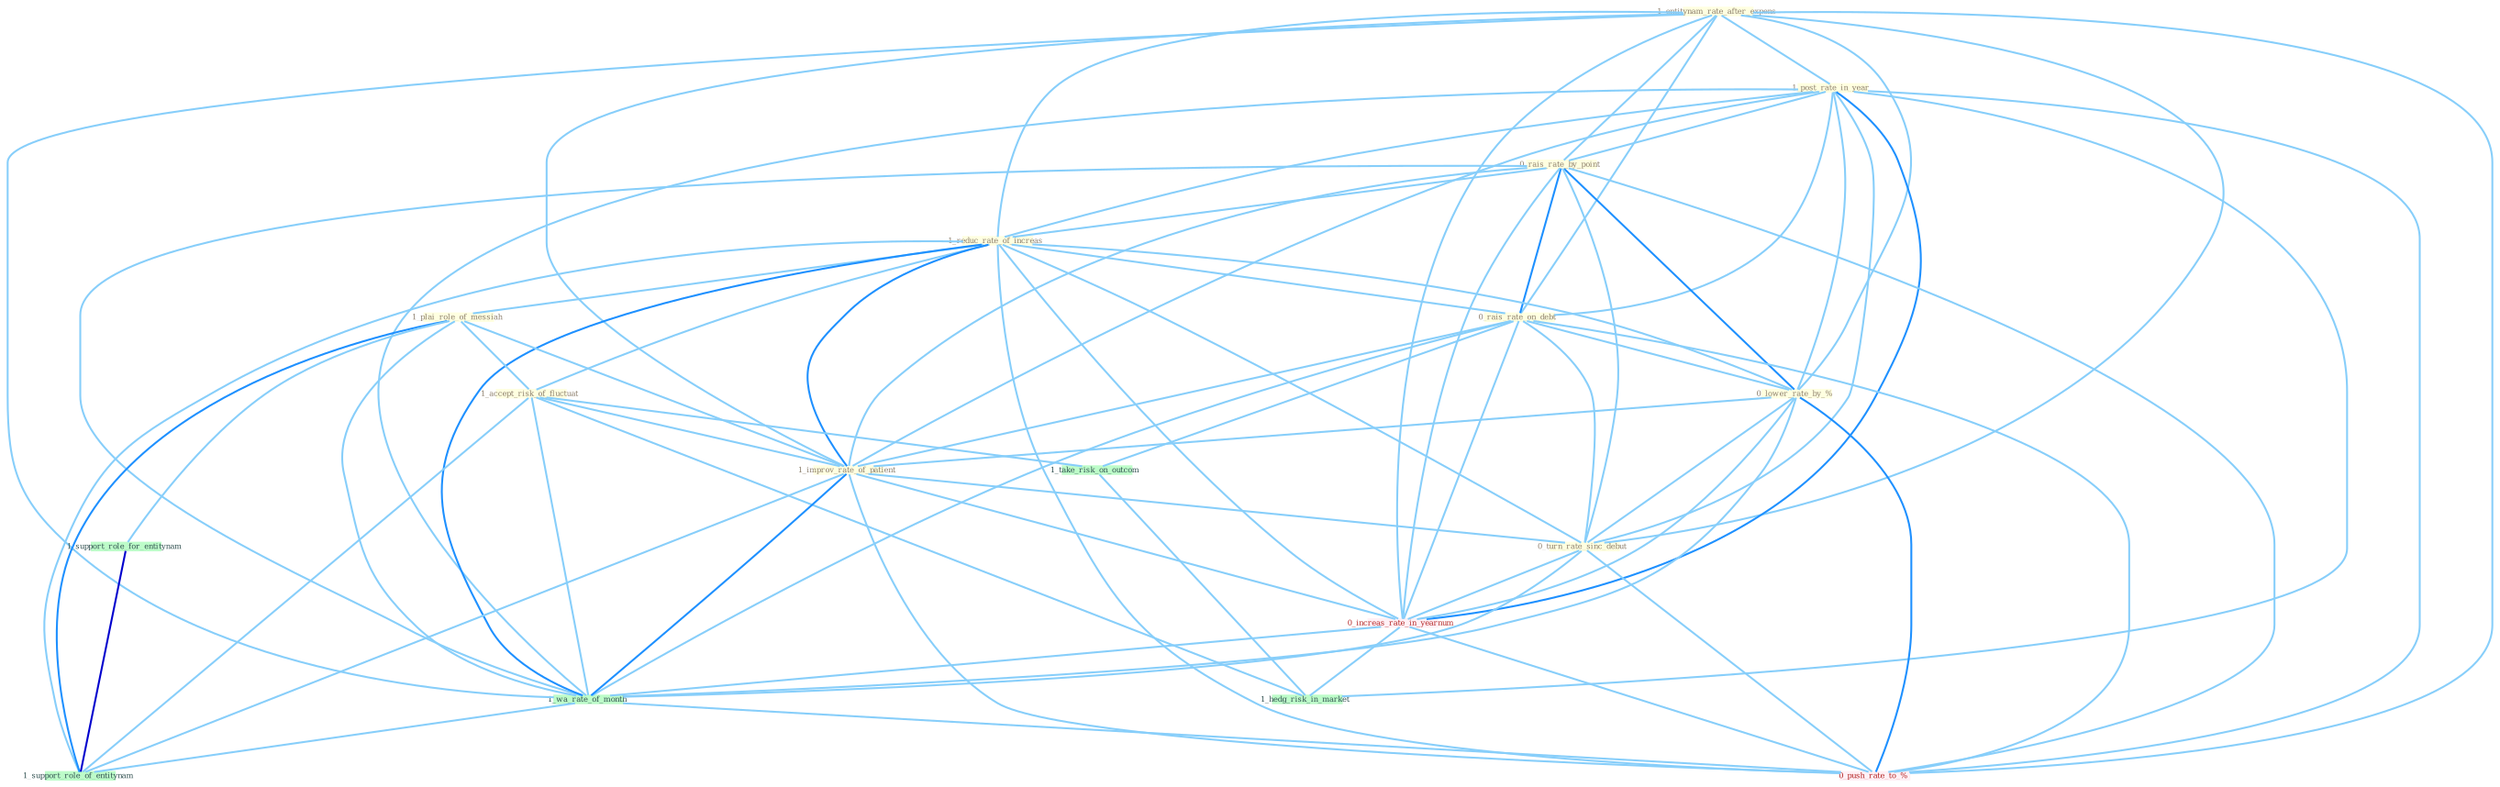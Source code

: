 Graph G{ 
    node
    [shape=polygon,style=filled,width=.5,height=.06,color="#BDFCC9",fixedsize=true,fontsize=4,
    fontcolor="#2f4f4f"];
    {node
    [color="#ffffe0", fontcolor="#8b7d6b"] "1_entitynam_rate_after_expens " "1_post_rate_in_year " "0_rais_rate_by_point " "1_reduc_rate_of_increas " "1_plai_role_of_messiah " "1_accept_risk_of_fluctuat " "0_rais_rate_on_debt " "0_lower_rate_by_% " "1_improv_rate_of_patient " "0_turn_rate_sinc_debut "}
{node [color="#fff0f5", fontcolor="#b22222"] "0_increas_rate_in_yearnum " "0_push_rate_to_% "}
edge [color="#B0E2FF"];

	"1_entitynam_rate_after_expens " -- "1_post_rate_in_year " [w="1", color="#87cefa" ];
	"1_entitynam_rate_after_expens " -- "0_rais_rate_by_point " [w="1", color="#87cefa" ];
	"1_entitynam_rate_after_expens " -- "1_reduc_rate_of_increas " [w="1", color="#87cefa" ];
	"1_entitynam_rate_after_expens " -- "0_rais_rate_on_debt " [w="1", color="#87cefa" ];
	"1_entitynam_rate_after_expens " -- "0_lower_rate_by_% " [w="1", color="#87cefa" ];
	"1_entitynam_rate_after_expens " -- "1_improv_rate_of_patient " [w="1", color="#87cefa" ];
	"1_entitynam_rate_after_expens " -- "0_turn_rate_sinc_debut " [w="1", color="#87cefa" ];
	"1_entitynam_rate_after_expens " -- "0_increas_rate_in_yearnum " [w="1", color="#87cefa" ];
	"1_entitynam_rate_after_expens " -- "1_wa_rate_of_month " [w="1", color="#87cefa" ];
	"1_entitynam_rate_after_expens " -- "0_push_rate_to_% " [w="1", color="#87cefa" ];
	"1_post_rate_in_year " -- "0_rais_rate_by_point " [w="1", color="#87cefa" ];
	"1_post_rate_in_year " -- "1_reduc_rate_of_increas " [w="1", color="#87cefa" ];
	"1_post_rate_in_year " -- "0_rais_rate_on_debt " [w="1", color="#87cefa" ];
	"1_post_rate_in_year " -- "0_lower_rate_by_% " [w="1", color="#87cefa" ];
	"1_post_rate_in_year " -- "1_improv_rate_of_patient " [w="1", color="#87cefa" ];
	"1_post_rate_in_year " -- "0_turn_rate_sinc_debut " [w="1", color="#87cefa" ];
	"1_post_rate_in_year " -- "0_increas_rate_in_yearnum " [w="2", color="#1e90ff" , len=0.8];
	"1_post_rate_in_year " -- "1_wa_rate_of_month " [w="1", color="#87cefa" ];
	"1_post_rate_in_year " -- "0_push_rate_to_% " [w="1", color="#87cefa" ];
	"1_post_rate_in_year " -- "1_hedg_risk_in_market " [w="1", color="#87cefa" ];
	"0_rais_rate_by_point " -- "1_reduc_rate_of_increas " [w="1", color="#87cefa" ];
	"0_rais_rate_by_point " -- "0_rais_rate_on_debt " [w="2", color="#1e90ff" , len=0.8];
	"0_rais_rate_by_point " -- "0_lower_rate_by_% " [w="2", color="#1e90ff" , len=0.8];
	"0_rais_rate_by_point " -- "1_improv_rate_of_patient " [w="1", color="#87cefa" ];
	"0_rais_rate_by_point " -- "0_turn_rate_sinc_debut " [w="1", color="#87cefa" ];
	"0_rais_rate_by_point " -- "0_increas_rate_in_yearnum " [w="1", color="#87cefa" ];
	"0_rais_rate_by_point " -- "1_wa_rate_of_month " [w="1", color="#87cefa" ];
	"0_rais_rate_by_point " -- "0_push_rate_to_% " [w="1", color="#87cefa" ];
	"1_reduc_rate_of_increas " -- "1_plai_role_of_messiah " [w="1", color="#87cefa" ];
	"1_reduc_rate_of_increas " -- "1_accept_risk_of_fluctuat " [w="1", color="#87cefa" ];
	"1_reduc_rate_of_increas " -- "0_rais_rate_on_debt " [w="1", color="#87cefa" ];
	"1_reduc_rate_of_increas " -- "0_lower_rate_by_% " [w="1", color="#87cefa" ];
	"1_reduc_rate_of_increas " -- "1_improv_rate_of_patient " [w="2", color="#1e90ff" , len=0.8];
	"1_reduc_rate_of_increas " -- "0_turn_rate_sinc_debut " [w="1", color="#87cefa" ];
	"1_reduc_rate_of_increas " -- "0_increas_rate_in_yearnum " [w="1", color="#87cefa" ];
	"1_reduc_rate_of_increas " -- "1_wa_rate_of_month " [w="2", color="#1e90ff" , len=0.8];
	"1_reduc_rate_of_increas " -- "0_push_rate_to_% " [w="1", color="#87cefa" ];
	"1_reduc_rate_of_increas " -- "1_support_role_of_entitynam " [w="1", color="#87cefa" ];
	"1_plai_role_of_messiah " -- "1_accept_risk_of_fluctuat " [w="1", color="#87cefa" ];
	"1_plai_role_of_messiah " -- "1_improv_rate_of_patient " [w="1", color="#87cefa" ];
	"1_plai_role_of_messiah " -- "1_wa_rate_of_month " [w="1", color="#87cefa" ];
	"1_plai_role_of_messiah " -- "1_support_role_for_entitynam " [w="1", color="#87cefa" ];
	"1_plai_role_of_messiah " -- "1_support_role_of_entitynam " [w="2", color="#1e90ff" , len=0.8];
	"1_accept_risk_of_fluctuat " -- "1_improv_rate_of_patient " [w="1", color="#87cefa" ];
	"1_accept_risk_of_fluctuat " -- "1_wa_rate_of_month " [w="1", color="#87cefa" ];
	"1_accept_risk_of_fluctuat " -- "1_take_risk_on_outcom " [w="1", color="#87cefa" ];
	"1_accept_risk_of_fluctuat " -- "1_support_role_of_entitynam " [w="1", color="#87cefa" ];
	"1_accept_risk_of_fluctuat " -- "1_hedg_risk_in_market " [w="1", color="#87cefa" ];
	"0_rais_rate_on_debt " -- "0_lower_rate_by_% " [w="1", color="#87cefa" ];
	"0_rais_rate_on_debt " -- "1_improv_rate_of_patient " [w="1", color="#87cefa" ];
	"0_rais_rate_on_debt " -- "0_turn_rate_sinc_debut " [w="1", color="#87cefa" ];
	"0_rais_rate_on_debt " -- "0_increas_rate_in_yearnum " [w="1", color="#87cefa" ];
	"0_rais_rate_on_debt " -- "1_wa_rate_of_month " [w="1", color="#87cefa" ];
	"0_rais_rate_on_debt " -- "1_take_risk_on_outcom " [w="1", color="#87cefa" ];
	"0_rais_rate_on_debt " -- "0_push_rate_to_% " [w="1", color="#87cefa" ];
	"0_lower_rate_by_% " -- "1_improv_rate_of_patient " [w="1", color="#87cefa" ];
	"0_lower_rate_by_% " -- "0_turn_rate_sinc_debut " [w="1", color="#87cefa" ];
	"0_lower_rate_by_% " -- "0_increas_rate_in_yearnum " [w="1", color="#87cefa" ];
	"0_lower_rate_by_% " -- "1_wa_rate_of_month " [w="1", color="#87cefa" ];
	"0_lower_rate_by_% " -- "0_push_rate_to_% " [w="2", color="#1e90ff" , len=0.8];
	"1_improv_rate_of_patient " -- "0_turn_rate_sinc_debut " [w="1", color="#87cefa" ];
	"1_improv_rate_of_patient " -- "0_increas_rate_in_yearnum " [w="1", color="#87cefa" ];
	"1_improv_rate_of_patient " -- "1_wa_rate_of_month " [w="2", color="#1e90ff" , len=0.8];
	"1_improv_rate_of_patient " -- "0_push_rate_to_% " [w="1", color="#87cefa" ];
	"1_improv_rate_of_patient " -- "1_support_role_of_entitynam " [w="1", color="#87cefa" ];
	"0_turn_rate_sinc_debut " -- "0_increas_rate_in_yearnum " [w="1", color="#87cefa" ];
	"0_turn_rate_sinc_debut " -- "1_wa_rate_of_month " [w="1", color="#87cefa" ];
	"0_turn_rate_sinc_debut " -- "0_push_rate_to_% " [w="1", color="#87cefa" ];
	"0_increas_rate_in_yearnum " -- "1_wa_rate_of_month " [w="1", color="#87cefa" ];
	"0_increas_rate_in_yearnum " -- "0_push_rate_to_% " [w="1", color="#87cefa" ];
	"0_increas_rate_in_yearnum " -- "1_hedg_risk_in_market " [w="1", color="#87cefa" ];
	"1_wa_rate_of_month " -- "0_push_rate_to_% " [w="1", color="#87cefa" ];
	"1_wa_rate_of_month " -- "1_support_role_of_entitynam " [w="1", color="#87cefa" ];
	"1_support_role_for_entitynam " -- "1_support_role_of_entitynam " [w="3", color="#0000cd" , len=0.6];
	"1_take_risk_on_outcom " -- "1_hedg_risk_in_market " [w="1", color="#87cefa" ];
}